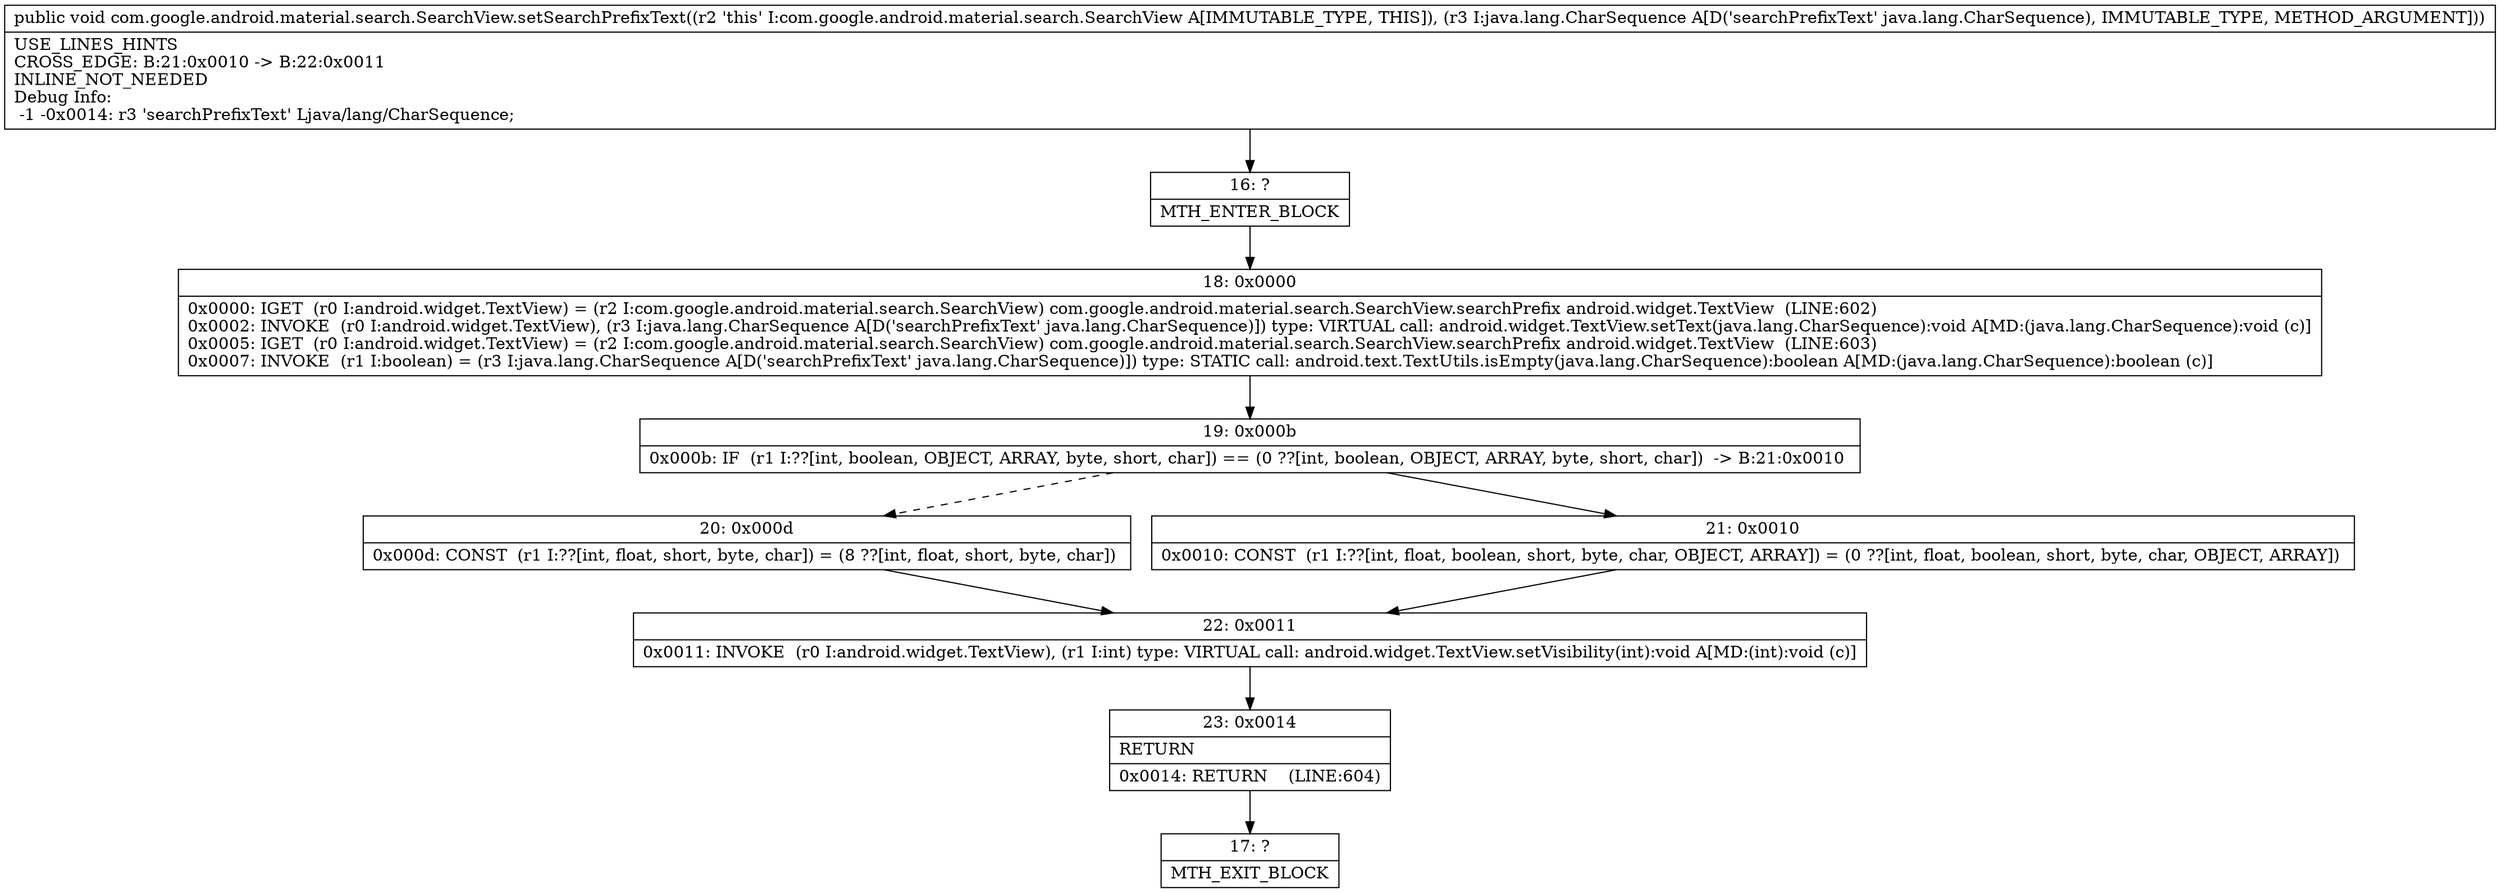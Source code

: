 digraph "CFG forcom.google.android.material.search.SearchView.setSearchPrefixText(Ljava\/lang\/CharSequence;)V" {
Node_16 [shape=record,label="{16\:\ ?|MTH_ENTER_BLOCK\l}"];
Node_18 [shape=record,label="{18\:\ 0x0000|0x0000: IGET  (r0 I:android.widget.TextView) = (r2 I:com.google.android.material.search.SearchView) com.google.android.material.search.SearchView.searchPrefix android.widget.TextView  (LINE:602)\l0x0002: INVOKE  (r0 I:android.widget.TextView), (r3 I:java.lang.CharSequence A[D('searchPrefixText' java.lang.CharSequence)]) type: VIRTUAL call: android.widget.TextView.setText(java.lang.CharSequence):void A[MD:(java.lang.CharSequence):void (c)]\l0x0005: IGET  (r0 I:android.widget.TextView) = (r2 I:com.google.android.material.search.SearchView) com.google.android.material.search.SearchView.searchPrefix android.widget.TextView  (LINE:603)\l0x0007: INVOKE  (r1 I:boolean) = (r3 I:java.lang.CharSequence A[D('searchPrefixText' java.lang.CharSequence)]) type: STATIC call: android.text.TextUtils.isEmpty(java.lang.CharSequence):boolean A[MD:(java.lang.CharSequence):boolean (c)]\l}"];
Node_19 [shape=record,label="{19\:\ 0x000b|0x000b: IF  (r1 I:??[int, boolean, OBJECT, ARRAY, byte, short, char]) == (0 ??[int, boolean, OBJECT, ARRAY, byte, short, char])  \-\> B:21:0x0010 \l}"];
Node_20 [shape=record,label="{20\:\ 0x000d|0x000d: CONST  (r1 I:??[int, float, short, byte, char]) = (8 ??[int, float, short, byte, char]) \l}"];
Node_22 [shape=record,label="{22\:\ 0x0011|0x0011: INVOKE  (r0 I:android.widget.TextView), (r1 I:int) type: VIRTUAL call: android.widget.TextView.setVisibility(int):void A[MD:(int):void (c)]\l}"];
Node_23 [shape=record,label="{23\:\ 0x0014|RETURN\l|0x0014: RETURN    (LINE:604)\l}"];
Node_17 [shape=record,label="{17\:\ ?|MTH_EXIT_BLOCK\l}"];
Node_21 [shape=record,label="{21\:\ 0x0010|0x0010: CONST  (r1 I:??[int, float, boolean, short, byte, char, OBJECT, ARRAY]) = (0 ??[int, float, boolean, short, byte, char, OBJECT, ARRAY]) \l}"];
MethodNode[shape=record,label="{public void com.google.android.material.search.SearchView.setSearchPrefixText((r2 'this' I:com.google.android.material.search.SearchView A[IMMUTABLE_TYPE, THIS]), (r3 I:java.lang.CharSequence A[D('searchPrefixText' java.lang.CharSequence), IMMUTABLE_TYPE, METHOD_ARGUMENT]))  | USE_LINES_HINTS\lCROSS_EDGE: B:21:0x0010 \-\> B:22:0x0011\lINLINE_NOT_NEEDED\lDebug Info:\l  \-1 \-0x0014: r3 'searchPrefixText' Ljava\/lang\/CharSequence;\l}"];
MethodNode -> Node_16;Node_16 -> Node_18;
Node_18 -> Node_19;
Node_19 -> Node_20[style=dashed];
Node_19 -> Node_21;
Node_20 -> Node_22;
Node_22 -> Node_23;
Node_23 -> Node_17;
Node_21 -> Node_22;
}

